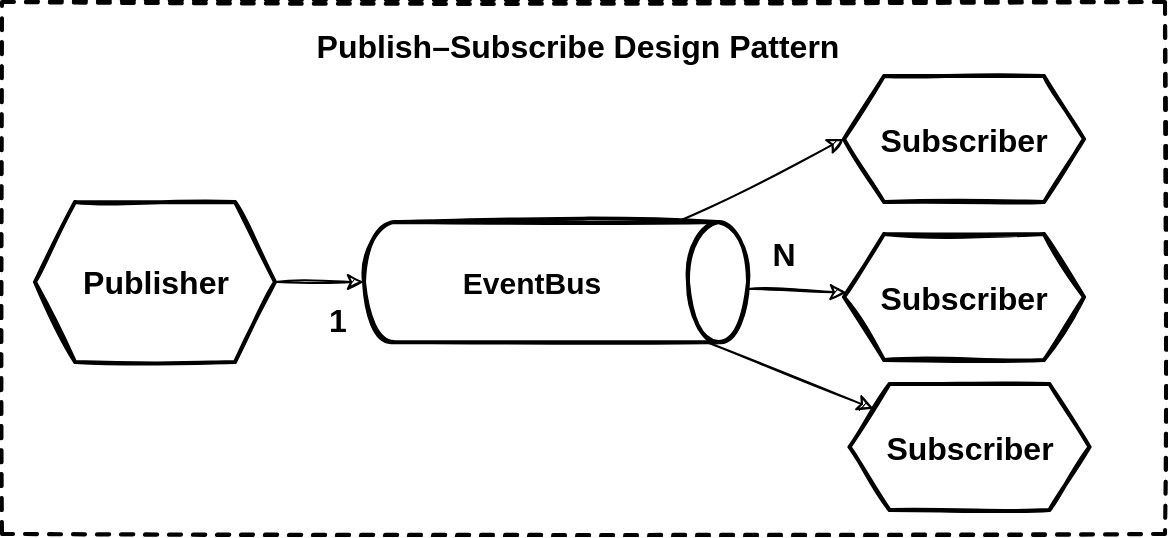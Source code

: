<mxfile version="14.6.13" type="device"><diagram id="O4We3TlcgWNvYi_soNku" name="Page-1"><mxGraphModel dx="1385" dy="-2462" grid="0" gridSize="10" guides="1" tooltips="1" connect="1" arrows="1" fold="1" page="0" pageScale="1" pageWidth="850" pageHeight="1100" math="0" shadow="0"><root><mxCell id="0"/><mxCell id="1" parent="0"/><mxCell id="ujdEP9be7DzRCNoWro7D-1" value="" style="rounded=0;whiteSpace=wrap;html=1;sketch=1;fontSize=16;dashed=1;strokeWidth=2;" vertex="1" parent="1"><mxGeometry x="-494" y="3080" width="581.5" height="266" as="geometry"/></mxCell><mxCell id="ujdEP9be7DzRCNoWro7D-2" value="Publish–Subscribe Design Pattern" style="text;html=1;strokeColor=none;fillColor=none;align=center;verticalAlign=middle;whiteSpace=wrap;rounded=0;sketch=1;fontStyle=1;fontSize=16;" vertex="1" parent="1"><mxGeometry x="-406.5" y="3092" width="400.12" height="20" as="geometry"/></mxCell><mxCell id="ujdEP9be7DzRCNoWro7D-3" style="edgeStyle=orthogonalEdgeStyle;rounded=0;orthogonalLoop=1;jettySize=auto;html=1;sketch=1;" edge="1" parent="1" source="ujdEP9be7DzRCNoWro7D-4" target="ujdEP9be7DzRCNoWro7D-8"><mxGeometry relative="1" as="geometry"/></mxCell><mxCell id="ujdEP9be7DzRCNoWro7D-4" value="Publisher" style="shape=hexagon;perimeter=hexagonPerimeter2;whiteSpace=wrap;html=1;fixedSize=1;sketch=1;fontSize=16;strokeWidth=2;fontStyle=1" vertex="1" parent="1"><mxGeometry x="-477.5" y="3180" width="120" height="80" as="geometry"/></mxCell><mxCell id="ujdEP9be7DzRCNoWro7D-5" style="rounded=0;sketch=1;orthogonalLoop=1;jettySize=auto;html=1;entryX=0;entryY=0.5;entryDx=0;entryDy=0;" edge="1" parent="1" source="ujdEP9be7DzRCNoWro7D-8" target="ujdEP9be7DzRCNoWro7D-9"><mxGeometry relative="1" as="geometry"/></mxCell><mxCell id="ujdEP9be7DzRCNoWro7D-6" style="edgeStyle=none;rounded=0;sketch=1;orthogonalLoop=1;jettySize=auto;html=1;" edge="1" parent="1" source="ujdEP9be7DzRCNoWro7D-8" target="ujdEP9be7DzRCNoWro7D-13"><mxGeometry relative="1" as="geometry"><mxPoint x="-61.426" y="3280.473" as="targetPoint"/></mxGeometry></mxCell><mxCell id="ujdEP9be7DzRCNoWro7D-7" style="edgeStyle=none;rounded=0;sketch=1;orthogonalLoop=1;jettySize=auto;html=1;fontSize=15;startArrow=none;startFill=0;" edge="1" parent="1" source="ujdEP9be7DzRCNoWro7D-8" target="ujdEP9be7DzRCNoWro7D-12"><mxGeometry relative="1" as="geometry"/></mxCell><mxCell id="ujdEP9be7DzRCNoWro7D-8" value="EventBus" style="shape=cylinder3;whiteSpace=wrap;html=1;boundedLbl=1;backgroundOutline=1;size=15;sketch=1;rotation=90;strokeWidth=2;fontStyle=1;horizontal=0;fontSize=15;" vertex="1" parent="1"><mxGeometry x="-247" y="3124" width="60" height="192" as="geometry"/></mxCell><mxCell id="ujdEP9be7DzRCNoWro7D-9" value="Subscriber" style="shape=hexagon;perimeter=hexagonPerimeter2;whiteSpace=wrap;html=1;fixedSize=1;sketch=1;fontSize=16;strokeWidth=2;fontStyle=1" vertex="1" parent="1"><mxGeometry x="-73" y="3117" width="120" height="63" as="geometry"/></mxCell><mxCell id="ujdEP9be7DzRCNoWro7D-10" value="1" style="text;html=1;strokeColor=none;fillColor=none;align=center;verticalAlign=middle;whiteSpace=wrap;rounded=0;sketch=1;fontStyle=1;fontSize=16;" vertex="1" parent="1"><mxGeometry x="-346.25" y="3229" width="40" height="20" as="geometry"/></mxCell><mxCell id="ujdEP9be7DzRCNoWro7D-11" value="N" style="text;html=1;strokeColor=none;fillColor=none;align=center;verticalAlign=middle;whiteSpace=wrap;rounded=0;sketch=1;fontStyle=1;fontSize=16;" vertex="1" parent="1"><mxGeometry x="-123.5" y="3196" width="40" height="20" as="geometry"/></mxCell><mxCell id="ujdEP9be7DzRCNoWro7D-12" value="Subscriber" style="shape=hexagon;perimeter=hexagonPerimeter2;whiteSpace=wrap;html=1;fixedSize=1;sketch=1;fontSize=16;strokeWidth=2;fontStyle=1" vertex="1" parent="1"><mxGeometry x="-73" y="3196" width="120" height="63" as="geometry"/></mxCell><mxCell id="ujdEP9be7DzRCNoWro7D-13" value="Subscriber" style="shape=hexagon;perimeter=hexagonPerimeter2;whiteSpace=wrap;html=1;fixedSize=1;sketch=1;fontSize=16;strokeWidth=2;fontStyle=1" vertex="1" parent="1"><mxGeometry x="-70.25" y="3271" width="120" height="63" as="geometry"/></mxCell></root></mxGraphModel></diagram></mxfile>